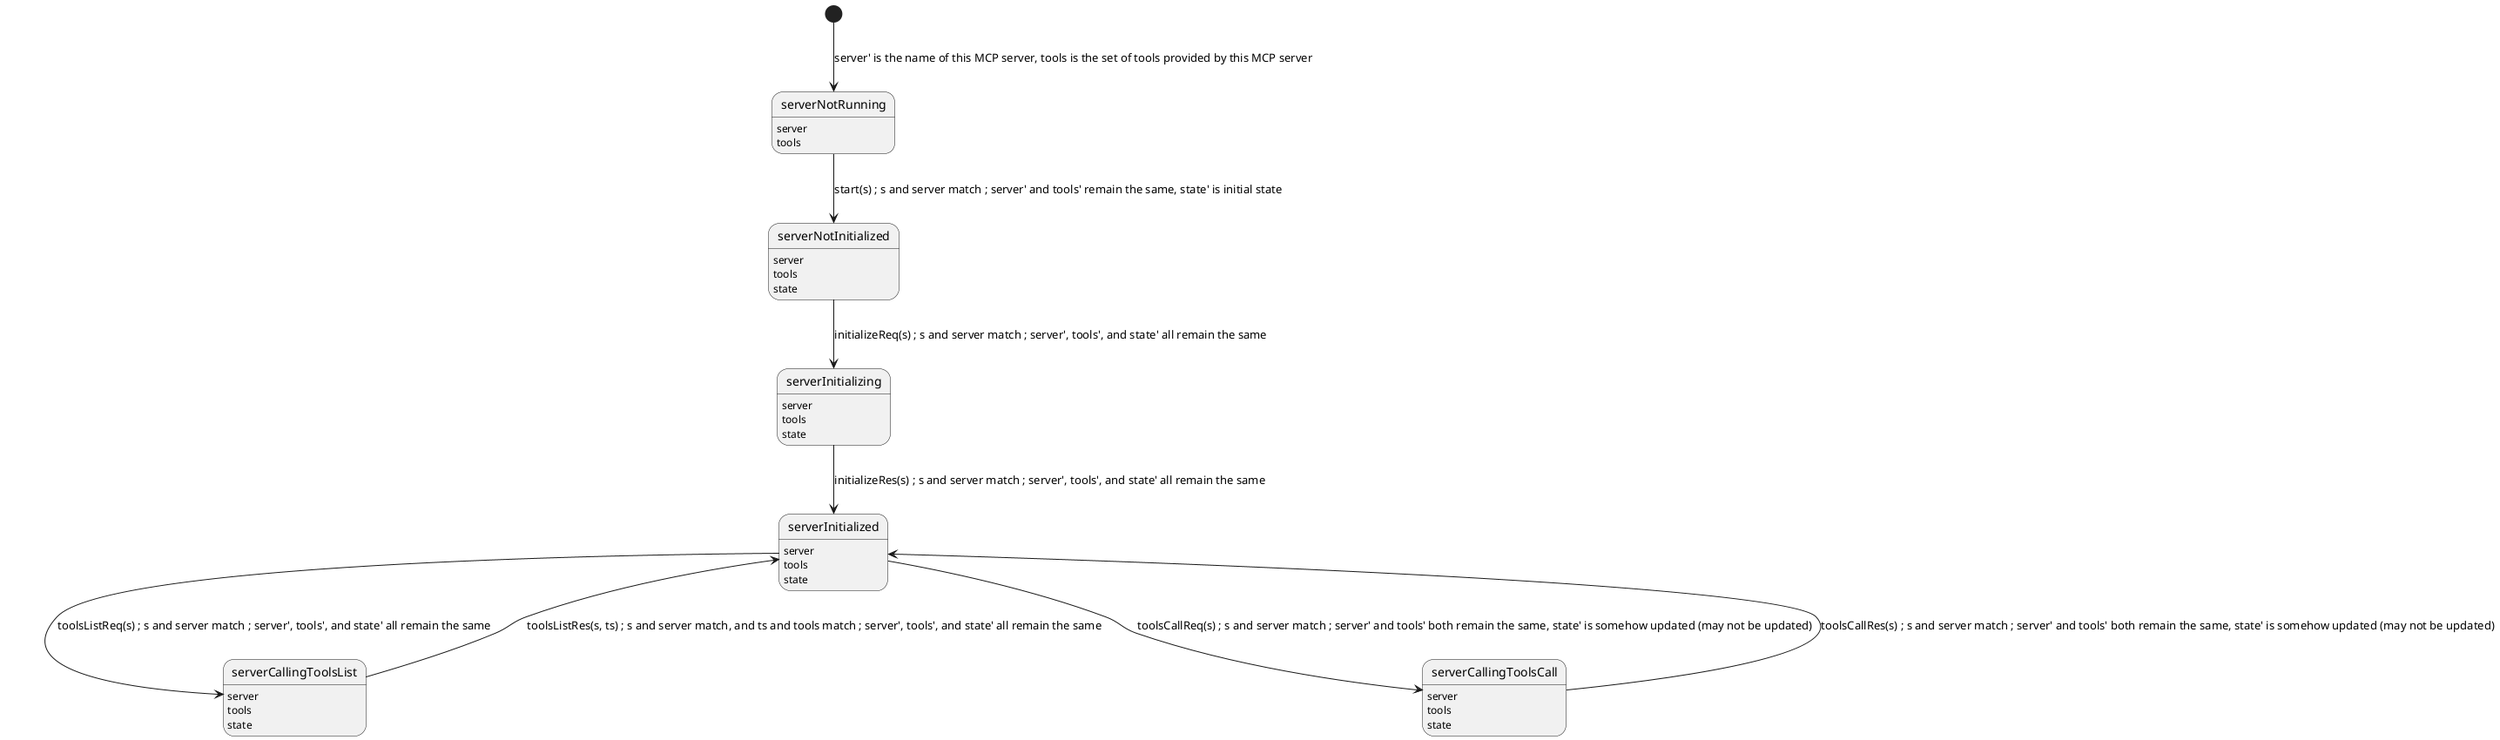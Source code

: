 @startuml

state "serverNotRunning" as s0
s0 : server
s0 : tools
state "serverNotInitialized" as s1
s1 : server
s1 : tools
s1 : state
state "serverInitializing" as s2
s2 : server
s2 : tools
s2 : state
state "serverInitialized" as s3
s3 : server
s3 : tools
s3 : state
state "serverCallingToolsList" as s4
s4 : server
s4 : tools
s4 : state
state "serverCallingToolsCall" as s5
s5 : server
s5 : tools
s5 : state

[*] --> s0 : server' is the name of this MCP server, tools is the set of tools provided by this MCP server
s0 --> s1 : start(s) ; s and server match ; server' and tools' remain the same, state' is initial state
s1 --> s2 : initializeReq(s) ; s and server match ; server', tools', and state' all remain the same
s2 --> s3 : initializeRes(s) ; s and server match ; server', tools', and state' all remain the same
s3 --> s4 : toolsListReq(s) ; s and server match ; server', tools', and state' all remain the same
s4 --> s3 : toolsListRes(s, ts) ; s and server match, and ts and tools match ; server', tools', and state' all remain the same
s3 --> s5 : toolsCallReq(s) ; s and server match ; server' and tools' both remain the same, state' is somehow updated (may not be updated)
s5 --> s3 : toolsCallRes(s) ; s and server match ; server' and tools' both remain the same, state' is somehow updated (may not be updated)

@enduml
